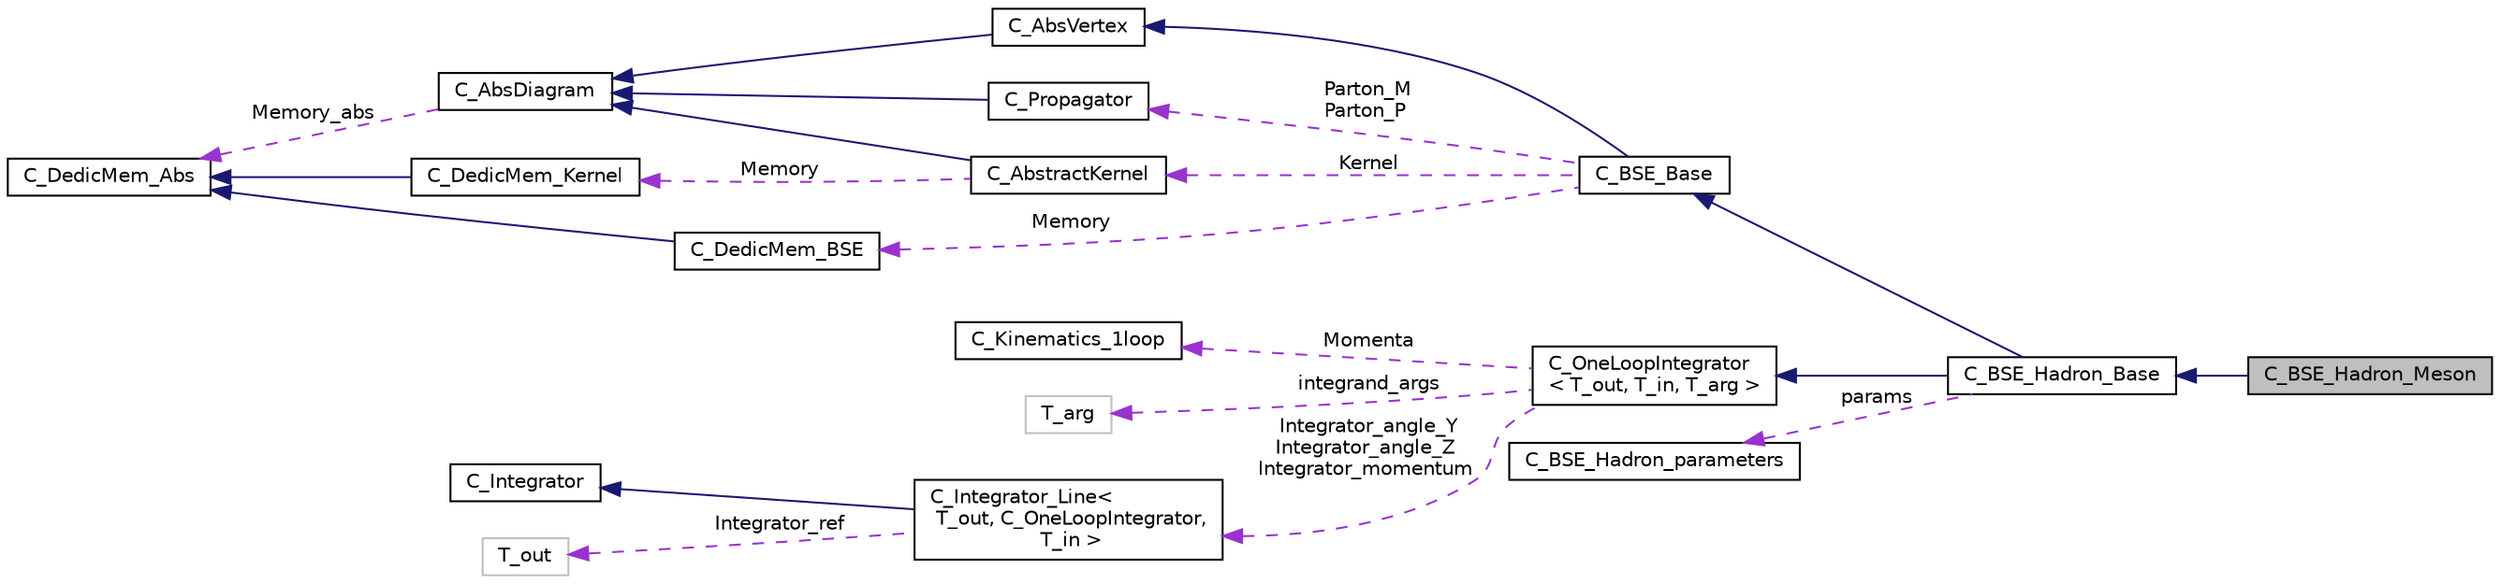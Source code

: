 digraph "C_BSE_Hadron_Meson"
{
  edge [fontname="Helvetica",fontsize="10",labelfontname="Helvetica",labelfontsize="10"];
  node [fontname="Helvetica",fontsize="10",shape=record];
  rankdir="LR";
  Node1 [label="C_BSE_Hadron_Meson",height=0.2,width=0.4,color="black", fillcolor="grey75", style="filled" fontcolor="black"];
  Node2 -> Node1 [dir="back",color="midnightblue",fontsize="10",style="solid",fontname="Helvetica"];
  Node2 [label="C_BSE_Hadron_Base",height=0.2,width=0.4,color="black", fillcolor="white", style="filled",URL="$class_c___b_s_e___hadron___base.html"];
  Node3 -> Node2 [dir="back",color="midnightblue",fontsize="10",style="solid",fontname="Helvetica"];
  Node3 [label="C_BSE_Base",height=0.2,width=0.4,color="black", fillcolor="white", style="filled",URL="$class_c___b_s_e___base.html"];
  Node4 -> Node3 [dir="back",color="midnightblue",fontsize="10",style="solid",fontname="Helvetica"];
  Node4 [label="C_AbsVertex",height=0.2,width=0.4,color="black", fillcolor="white", style="filled",URL="$class_c___abs_vertex.html"];
  Node5 -> Node4 [dir="back",color="midnightblue",fontsize="10",style="solid",fontname="Helvetica"];
  Node5 [label="C_AbsDiagram",height=0.2,width=0.4,color="black", fillcolor="white", style="filled",URL="$class_c___abs_diagram.html"];
  Node6 -> Node5 [dir="back",color="darkorchid3",fontsize="10",style="dashed",label=" Memory_abs" ,fontname="Helvetica"];
  Node6 [label="C_DedicMem_Abs",height=0.2,width=0.4,color="black", fillcolor="white", style="filled",URL="$class_c___dedic_mem___abs.html"];
  Node7 -> Node3 [dir="back",color="darkorchid3",fontsize="10",style="dashed",label=" Parton_M\nParton_P" ,fontname="Helvetica"];
  Node7 [label="C_Propagator",height=0.2,width=0.4,color="black", fillcolor="white", style="filled",URL="$class_c___propagator.html"];
  Node5 -> Node7 [dir="back",color="midnightblue",fontsize="10",style="solid",fontname="Helvetica"];
  Node8 -> Node3 [dir="back",color="darkorchid3",fontsize="10",style="dashed",label=" Kernel" ,fontname="Helvetica"];
  Node8 [label="C_AbstractKernel",height=0.2,width=0.4,color="black", fillcolor="white", style="filled",URL="$class_c___abstract_kernel.html"];
  Node5 -> Node8 [dir="back",color="midnightblue",fontsize="10",style="solid",fontname="Helvetica"];
  Node9 -> Node8 [dir="back",color="darkorchid3",fontsize="10",style="dashed",label=" Memory" ,fontname="Helvetica"];
  Node9 [label="C_DedicMem_Kernel",height=0.2,width=0.4,color="black", fillcolor="white", style="filled",URL="$class_c___dedic_mem___kernel.html"];
  Node6 -> Node9 [dir="back",color="midnightblue",fontsize="10",style="solid",fontname="Helvetica"];
  Node10 -> Node3 [dir="back",color="darkorchid3",fontsize="10",style="dashed",label=" Memory" ,fontname="Helvetica"];
  Node10 [label="C_DedicMem_BSE",height=0.2,width=0.4,color="black", fillcolor="white", style="filled",URL="$class_c___dedic_mem___b_s_e.html"];
  Node6 -> Node10 [dir="back",color="midnightblue",fontsize="10",style="solid",fontname="Helvetica"];
  Node11 -> Node2 [dir="back",color="midnightblue",fontsize="10",style="solid",fontname="Helvetica"];
  Node11 [label="C_OneLoopIntegrator\l\< T_out, T_in, T_arg \>",height=0.2,width=0.4,color="black", fillcolor="white", style="filled",URL="$class_c___one_loop_integrator.html"];
  Node12 -> Node11 [dir="back",color="darkorchid3",fontsize="10",style="dashed",label=" Momenta" ,fontname="Helvetica"];
  Node12 [label="C_Kinematics_1loop",height=0.2,width=0.4,color="black", fillcolor="white", style="filled",URL="$class_c___kinematics__1loop.html"];
  Node13 -> Node11 [dir="back",color="darkorchid3",fontsize="10",style="dashed",label=" integrand_args" ,fontname="Helvetica"];
  Node13 [label="T_arg",height=0.2,width=0.4,color="grey75", fillcolor="white", style="filled"];
  Node14 -> Node11 [dir="back",color="darkorchid3",fontsize="10",style="dashed",label=" Integrator_angle_Y\nIntegrator_angle_Z\nIntegrator_momentum" ,fontname="Helvetica"];
  Node14 [label="C_Integrator_Line\<\l T_out, C_OneLoopIntegrator,\l T_in \>",height=0.2,width=0.4,color="black", fillcolor="white", style="filled",URL="$class_c___integrator___line.html"];
  Node15 -> Node14 [dir="back",color="midnightblue",fontsize="10",style="solid",fontname="Helvetica"];
  Node15 [label="C_Integrator",height=0.2,width=0.4,color="black", fillcolor="white", style="filled",URL="$class_c___integrator.html"];
  Node16 -> Node14 [dir="back",color="darkorchid3",fontsize="10",style="dashed",label=" Integrator_ref" ,fontname="Helvetica"];
  Node16 [label="T_out",height=0.2,width=0.4,color="grey75", fillcolor="white", style="filled"];
  Node17 -> Node2 [dir="back",color="darkorchid3",fontsize="10",style="dashed",label=" params" ,fontname="Helvetica"];
  Node17 [label="C_BSE_Hadron_parameters",height=0.2,width=0.4,color="black", fillcolor="white", style="filled",URL="$class_c___b_s_e___hadron__parameters.html"];
}
